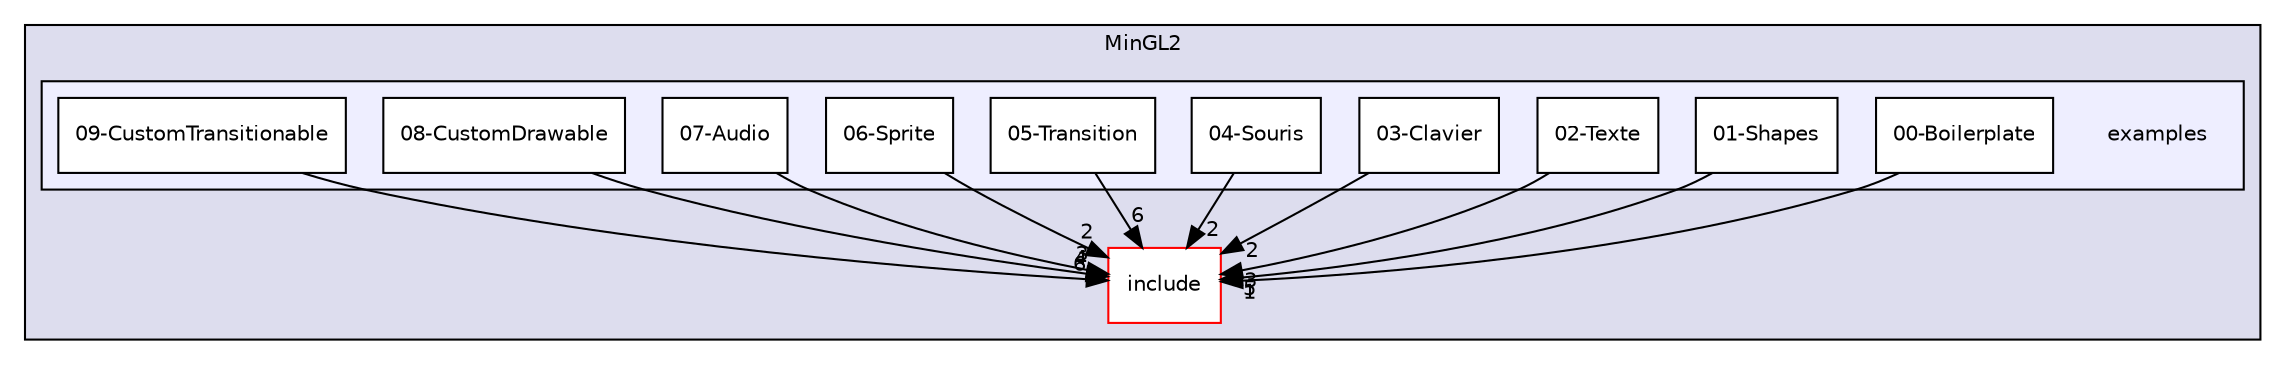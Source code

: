 digraph "/home/alexandre/Documents/sae_pacman/MinGL2/examples" {
  compound=true
  node [ fontsize="10", fontname="Helvetica"];
  edge [ labelfontsize="10", labelfontname="Helvetica"];
  subgraph clusterdir_294940efba15fec3d7d548da5df03057 {
    graph [ bgcolor="#ddddee", pencolor="black", label="MinGL2" fontname="Helvetica", fontsize="10", URL="dir_294940efba15fec3d7d548da5df03057.html"]
  dir_ae291cc27e75980bdaeeec13fe1d2128 [shape=box label="include" fillcolor="white" style="filled" color="red" URL="dir_ae291cc27e75980bdaeeec13fe1d2128.html"];
  subgraph clusterdir_39d26ed54e8d333b4c8e5b8996647edb {
    graph [ bgcolor="#eeeeff", pencolor="black", label="" URL="dir_39d26ed54e8d333b4c8e5b8996647edb.html"];
    dir_39d26ed54e8d333b4c8e5b8996647edb [shape=plaintext label="examples"];
  dir_fdc377c52ccf2e16f05ab6016900f43c [shape=box label="00-Boilerplate" fillcolor="white" style="filled" URL="dir_fdc377c52ccf2e16f05ab6016900f43c.html"];
  dir_f59f712a534de8984b67196b9f9b9ef1 [shape=box label="01-Shapes" fillcolor="white" style="filled" URL="dir_f59f712a534de8984b67196b9f9b9ef1.html"];
  dir_3a681991afa1b1111583017708114c2c [shape=box label="02-Texte" fillcolor="white" style="filled" URL="dir_3a681991afa1b1111583017708114c2c.html"];
  dir_861147fd7ecfa7ab66b019496b6c165e [shape=box label="03-Clavier" fillcolor="white" style="filled" URL="dir_861147fd7ecfa7ab66b019496b6c165e.html"];
  dir_33483153633659fe00a206981071b6e8 [shape=box label="04-Souris" fillcolor="white" style="filled" URL="dir_33483153633659fe00a206981071b6e8.html"];
  dir_b75d76ded19bde12676adb1b88b1b225 [shape=box label="05-Transition" fillcolor="white" style="filled" URL="dir_b75d76ded19bde12676adb1b88b1b225.html"];
  dir_d411eb4a0f7b440b2256bd3d7d129ff2 [shape=box label="06-Sprite" fillcolor="white" style="filled" URL="dir_d411eb4a0f7b440b2256bd3d7d129ff2.html"];
  dir_1c9478b7b2daa724d9e77a8b4c657ab0 [shape=box label="07-Audio" fillcolor="white" style="filled" URL="dir_1c9478b7b2daa724d9e77a8b4c657ab0.html"];
  dir_7194bcd44d3b6000b0699344cd91859f [shape=box label="08-CustomDrawable" fillcolor="white" style="filled" URL="dir_7194bcd44d3b6000b0699344cd91859f.html"];
  dir_c8612ebc5ea4d039561738804571c36d [shape=box label="09-CustomTransitionable" fillcolor="white" style="filled" URL="dir_c8612ebc5ea4d039561738804571c36d.html"];
  }
  }
  dir_f59f712a534de8984b67196b9f9b9ef1->dir_ae291cc27e75980bdaeeec13fe1d2128 [headlabel="5", labeldistance=1.5 headhref="dir_000003_000013.html"];
  dir_861147fd7ecfa7ab66b019496b6c165e->dir_ae291cc27e75980bdaeeec13fe1d2128 [headlabel="2", labeldistance=1.5 headhref="dir_000005_000013.html"];
  dir_1c9478b7b2daa724d9e77a8b4c657ab0->dir_ae291cc27e75980bdaeeec13fe1d2128 [headlabel="3", labeldistance=1.5 headhref="dir_000009_000013.html"];
  dir_c8612ebc5ea4d039561738804571c36d->dir_ae291cc27e75980bdaeeec13fe1d2128 [headlabel="6", labeldistance=1.5 headhref="dir_000011_000013.html"];
  dir_7194bcd44d3b6000b0699344cd91859f->dir_ae291cc27e75980bdaeeec13fe1d2128 [headlabel="4", labeldistance=1.5 headhref="dir_000010_000013.html"];
  dir_fdc377c52ccf2e16f05ab6016900f43c->dir_ae291cc27e75980bdaeeec13fe1d2128 [headlabel="1", labeldistance=1.5 headhref="dir_000002_000013.html"];
  dir_3a681991afa1b1111583017708114c2c->dir_ae291cc27e75980bdaeeec13fe1d2128 [headlabel="3", labeldistance=1.5 headhref="dir_000004_000013.html"];
  dir_33483153633659fe00a206981071b6e8->dir_ae291cc27e75980bdaeeec13fe1d2128 [headlabel="2", labeldistance=1.5 headhref="dir_000006_000013.html"];
  dir_d411eb4a0f7b440b2256bd3d7d129ff2->dir_ae291cc27e75980bdaeeec13fe1d2128 [headlabel="2", labeldistance=1.5 headhref="dir_000008_000013.html"];
  dir_b75d76ded19bde12676adb1b88b1b225->dir_ae291cc27e75980bdaeeec13fe1d2128 [headlabel="6", labeldistance=1.5 headhref="dir_000007_000013.html"];
}
